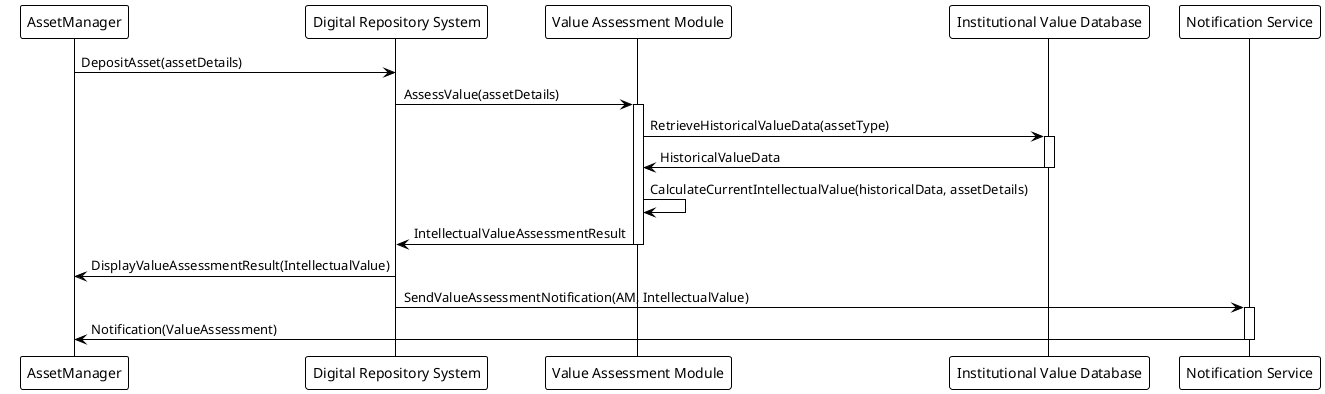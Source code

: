@startuml
!theme plain
participant AssetManager as AM
participant "Digital Repository System" as DRS
participant "Value Assessment Module" as VAM
participant "Institutional Value Database" as IVD
participant "Notification Service" as NS

AM -> DRS : DepositAsset(assetDetails)
DRS -> VAM : AssessValue(assetDetails)
activate VAM
VAM -> IVD : RetrieveHistoricalValueData(assetType)
activate IVD
IVD -> VAM : HistoricalValueData
deactivate IVD
VAM -> VAM : CalculateCurrentIntellectualValue(historicalData, assetDetails)
VAM -> DRS : IntellectualValueAssessmentResult
deactivate VAM
DRS -> AM : DisplayValueAssessmentResult(IntellectualValue)
DRS -> NS : SendValueAssessmentNotification(AM, IntellectualValue)
activate NS
NS -> AM : Notification(ValueAssessment)
deactivate NS
@enduml